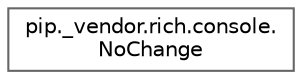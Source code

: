 digraph "Graphical Class Hierarchy"
{
 // LATEX_PDF_SIZE
  bgcolor="transparent";
  edge [fontname=Helvetica,fontsize=10,labelfontname=Helvetica,labelfontsize=10];
  node [fontname=Helvetica,fontsize=10,shape=box,height=0.2,width=0.4];
  rankdir="LR";
  Node0 [id="Node000000",label="pip._vendor.rich.console.\lNoChange",height=0.2,width=0.4,color="grey40", fillcolor="white", style="filled",URL="$d8/d5a/classpip_1_1__vendor_1_1rich_1_1console_1_1NoChange.html",tooltip=" "];
}
